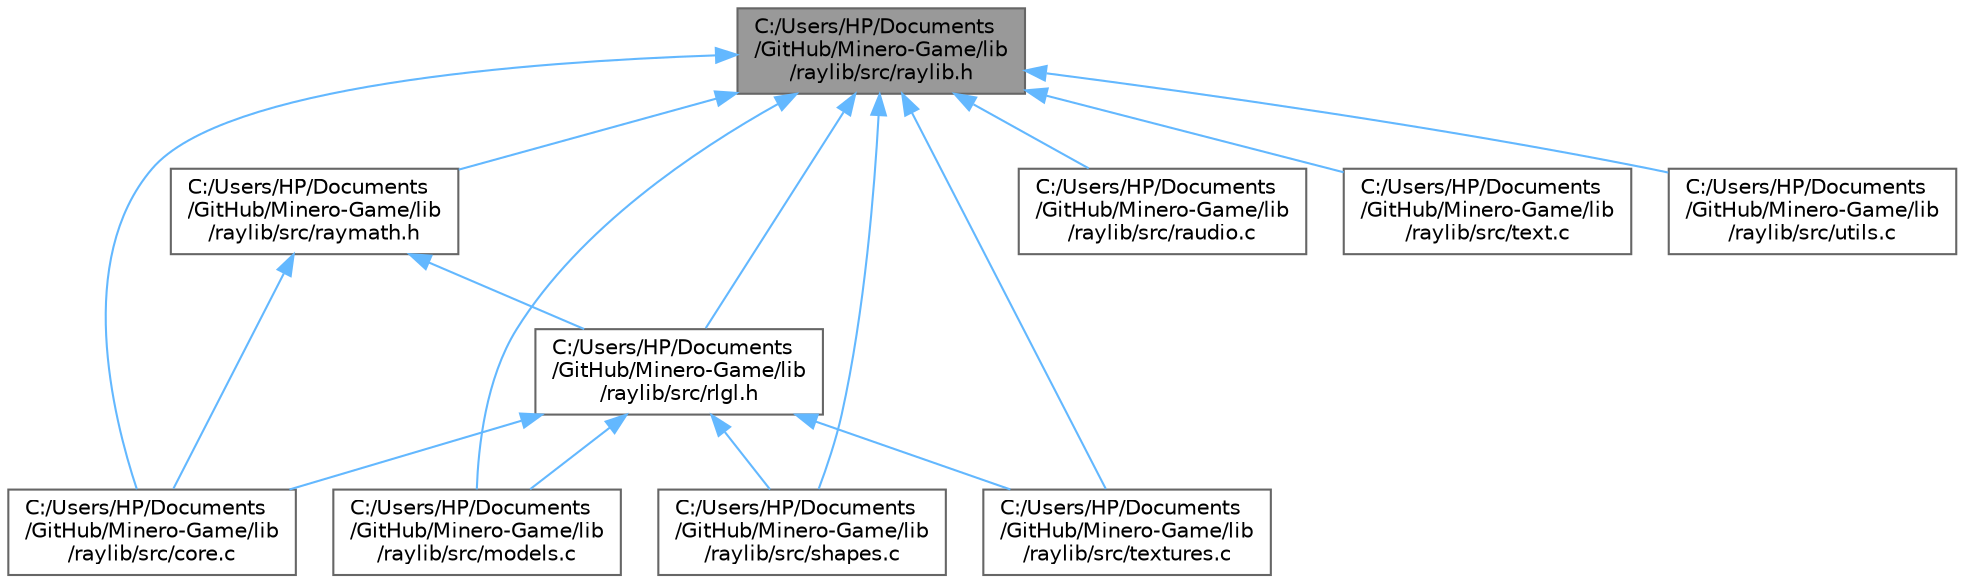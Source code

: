 digraph "C:/Users/HP/Documents/GitHub/Minero-Game/lib/raylib/src/raylib.h"
{
 // LATEX_PDF_SIZE
  bgcolor="transparent";
  edge [fontname=Helvetica,fontsize=10,labelfontname=Helvetica,labelfontsize=10];
  node [fontname=Helvetica,fontsize=10,shape=box,height=0.2,width=0.4];
  Node1 [id="Node000001",label="C:/Users/HP/Documents\l/GitHub/Minero-Game/lib\l/raylib/src/raylib.h",height=0.2,width=0.4,color="gray40", fillcolor="grey60", style="filled", fontcolor="black",tooltip=" "];
  Node1 -> Node2 [id="edge31_Node000001_Node000002",dir="back",color="steelblue1",style="solid",tooltip=" "];
  Node2 [id="Node000002",label="C:/Users/HP/Documents\l/GitHub/Minero-Game/lib\l/raylib/src/core.c",height=0.2,width=0.4,color="grey40", fillcolor="white", style="filled",URL="$lib_2raylib_2src_2core_8c.html",tooltip=" "];
  Node1 -> Node3 [id="edge32_Node000001_Node000003",dir="back",color="steelblue1",style="solid",tooltip=" "];
  Node3 [id="Node000003",label="C:/Users/HP/Documents\l/GitHub/Minero-Game/lib\l/raylib/src/models.c",height=0.2,width=0.4,color="grey40", fillcolor="white", style="filled",URL="$lib_2raylib_2src_2models_8c.html",tooltip=" "];
  Node1 -> Node4 [id="edge33_Node000001_Node000004",dir="back",color="steelblue1",style="solid",tooltip=" "];
  Node4 [id="Node000004",label="C:/Users/HP/Documents\l/GitHub/Minero-Game/lib\l/raylib/src/raudio.c",height=0.2,width=0.4,color="grey40", fillcolor="white", style="filled",URL="$lib_2raylib_2src_2raudio_8c.html",tooltip=" "];
  Node1 -> Node5 [id="edge34_Node000001_Node000005",dir="back",color="steelblue1",style="solid",tooltip=" "];
  Node5 [id="Node000005",label="C:/Users/HP/Documents\l/GitHub/Minero-Game/lib\l/raylib/src/raymath.h",height=0.2,width=0.4,color="grey40", fillcolor="white", style="filled",URL="$lib_2raylib_2src_2raymath_8h.html",tooltip=" "];
  Node5 -> Node2 [id="edge35_Node000005_Node000002",dir="back",color="steelblue1",style="solid",tooltip=" "];
  Node5 -> Node6 [id="edge36_Node000005_Node000006",dir="back",color="steelblue1",style="solid",tooltip=" "];
  Node6 [id="Node000006",label="C:/Users/HP/Documents\l/GitHub/Minero-Game/lib\l/raylib/src/rlgl.h",height=0.2,width=0.4,color="grey40", fillcolor="white", style="filled",URL="$lib_2raylib_2src_2rlgl_8h.html",tooltip=" "];
  Node6 -> Node2 [id="edge37_Node000006_Node000002",dir="back",color="steelblue1",style="solid",tooltip=" "];
  Node6 -> Node3 [id="edge38_Node000006_Node000003",dir="back",color="steelblue1",style="solid",tooltip=" "];
  Node6 -> Node7 [id="edge39_Node000006_Node000007",dir="back",color="steelblue1",style="solid",tooltip=" "];
  Node7 [id="Node000007",label="C:/Users/HP/Documents\l/GitHub/Minero-Game/lib\l/raylib/src/shapes.c",height=0.2,width=0.4,color="grey40", fillcolor="white", style="filled",URL="$lib_2raylib_2src_2shapes_8c.html",tooltip=" "];
  Node6 -> Node8 [id="edge40_Node000006_Node000008",dir="back",color="steelblue1",style="solid",tooltip=" "];
  Node8 [id="Node000008",label="C:/Users/HP/Documents\l/GitHub/Minero-Game/lib\l/raylib/src/textures.c",height=0.2,width=0.4,color="grey40", fillcolor="white", style="filled",URL="$lib_2raylib_2src_2textures_8c.html",tooltip=" "];
  Node1 -> Node6 [id="edge41_Node000001_Node000006",dir="back",color="steelblue1",style="solid",tooltip=" "];
  Node1 -> Node7 [id="edge42_Node000001_Node000007",dir="back",color="steelblue1",style="solid",tooltip=" "];
  Node1 -> Node9 [id="edge43_Node000001_Node000009",dir="back",color="steelblue1",style="solid",tooltip=" "];
  Node9 [id="Node000009",label="C:/Users/HP/Documents\l/GitHub/Minero-Game/lib\l/raylib/src/text.c",height=0.2,width=0.4,color="grey40", fillcolor="white", style="filled",URL="$lib_2raylib_2src_2text_8c.html",tooltip=" "];
  Node1 -> Node8 [id="edge44_Node000001_Node000008",dir="back",color="steelblue1",style="solid",tooltip=" "];
  Node1 -> Node10 [id="edge45_Node000001_Node000010",dir="back",color="steelblue1",style="solid",tooltip=" "];
  Node10 [id="Node000010",label="C:/Users/HP/Documents\l/GitHub/Minero-Game/lib\l/raylib/src/utils.c",height=0.2,width=0.4,color="grey40", fillcolor="white", style="filled",URL="$lib_2raylib_2src_2utils_8c.html",tooltip=" "];
}
